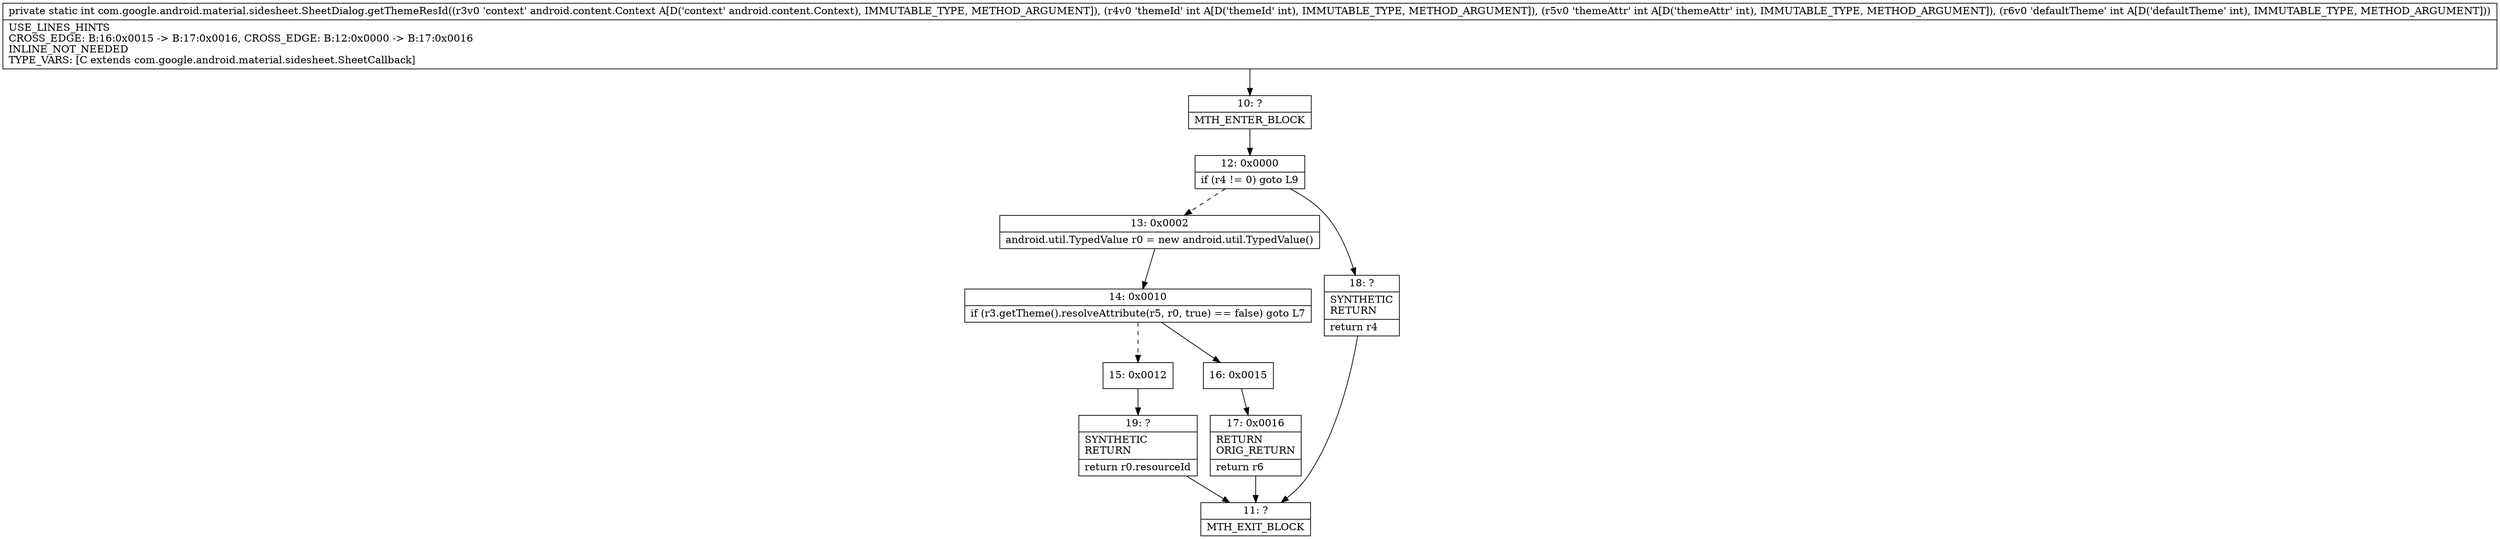 digraph "CFG forcom.google.android.material.sidesheet.SheetDialog.getThemeResId(Landroid\/content\/Context;III)I" {
Node_10 [shape=record,label="{10\:\ ?|MTH_ENTER_BLOCK\l}"];
Node_12 [shape=record,label="{12\:\ 0x0000|if (r4 != 0) goto L9\l}"];
Node_13 [shape=record,label="{13\:\ 0x0002|android.util.TypedValue r0 = new android.util.TypedValue()\l}"];
Node_14 [shape=record,label="{14\:\ 0x0010|if (r3.getTheme().resolveAttribute(r5, r0, true) == false) goto L7\l}"];
Node_15 [shape=record,label="{15\:\ 0x0012}"];
Node_19 [shape=record,label="{19\:\ ?|SYNTHETIC\lRETURN\l|return r0.resourceId\l}"];
Node_11 [shape=record,label="{11\:\ ?|MTH_EXIT_BLOCK\l}"];
Node_16 [shape=record,label="{16\:\ 0x0015}"];
Node_17 [shape=record,label="{17\:\ 0x0016|RETURN\lORIG_RETURN\l|return r6\l}"];
Node_18 [shape=record,label="{18\:\ ?|SYNTHETIC\lRETURN\l|return r4\l}"];
MethodNode[shape=record,label="{private static int com.google.android.material.sidesheet.SheetDialog.getThemeResId((r3v0 'context' android.content.Context A[D('context' android.content.Context), IMMUTABLE_TYPE, METHOD_ARGUMENT]), (r4v0 'themeId' int A[D('themeId' int), IMMUTABLE_TYPE, METHOD_ARGUMENT]), (r5v0 'themeAttr' int A[D('themeAttr' int), IMMUTABLE_TYPE, METHOD_ARGUMENT]), (r6v0 'defaultTheme' int A[D('defaultTheme' int), IMMUTABLE_TYPE, METHOD_ARGUMENT]))  | USE_LINES_HINTS\lCROSS_EDGE: B:16:0x0015 \-\> B:17:0x0016, CROSS_EDGE: B:12:0x0000 \-\> B:17:0x0016\lINLINE_NOT_NEEDED\lTYPE_VARS: [C extends com.google.android.material.sidesheet.SheetCallback]\l}"];
MethodNode -> Node_10;Node_10 -> Node_12;
Node_12 -> Node_13[style=dashed];
Node_12 -> Node_18;
Node_13 -> Node_14;
Node_14 -> Node_15[style=dashed];
Node_14 -> Node_16;
Node_15 -> Node_19;
Node_19 -> Node_11;
Node_16 -> Node_17;
Node_17 -> Node_11;
Node_18 -> Node_11;
}

